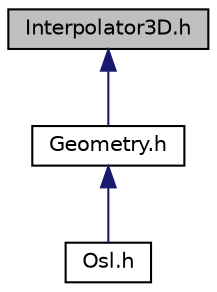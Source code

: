 digraph "Interpolator3D.h"
{
 // LATEX_PDF_SIZE
  edge [fontname="Helvetica",fontsize="10",labelfontname="Helvetica",labelfontsize="10"];
  node [fontname="Helvetica",fontsize="10",shape=record];
  Node1 [label="Interpolator3D.h",height=0.2,width=0.4,color="black", fillcolor="grey75", style="filled", fontcolor="black",tooltip="Header file of Osl::Geometry::Interpolator3D namespace."];
  Node1 -> Node2 [dir="back",color="midnightblue",fontsize="10",style="solid",fontname="Helvetica"];
  Node2 [label="Geometry.h",height=0.2,width=0.4,color="black", fillcolor="white", style="filled",URL="$Geometry_8h.html",tooltip="Header file for Osl::Geometry namespace."];
  Node2 -> Node3 [dir="back",color="midnightblue",fontsize="10",style="solid",fontname="Helvetica"];
  Node3 [label="Osl.h",height=0.2,width=0.4,color="black", fillcolor="white", style="filled",URL="$Osl_8h.html",tooltip="Header file for the Osl library."];
}
